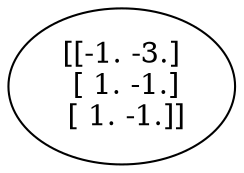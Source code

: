 digraph {
	<littleengine.experimental.bvh.BVH object at 0x7f584f007880> [label="[[-1. -3.]
 [ 1. -1.]
 [ 1. -1.]]"]
}

